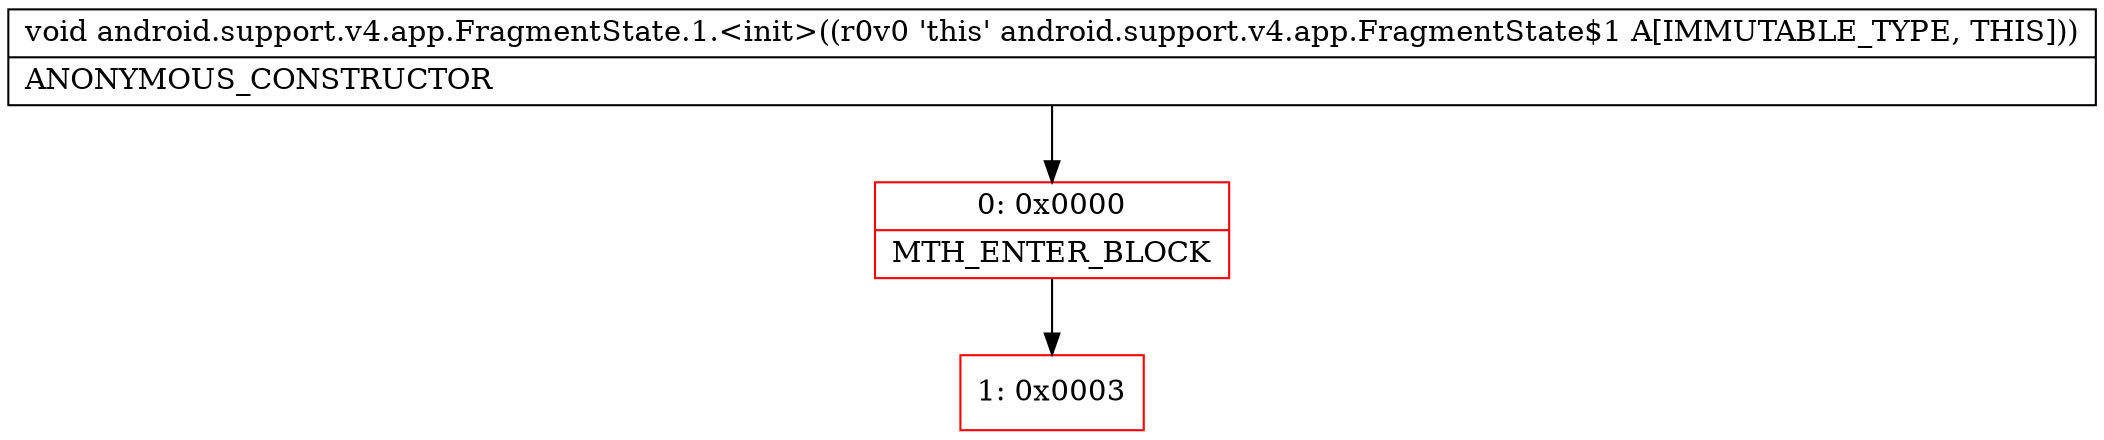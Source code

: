 digraph "CFG forandroid.support.v4.app.FragmentState.1.\<init\>()V" {
subgraph cluster_Region_202923542 {
label = "R(0)";
node [shape=record,color=blue];
}
Node_0 [shape=record,color=red,label="{0\:\ 0x0000|MTH_ENTER_BLOCK\l}"];
Node_1 [shape=record,color=red,label="{1\:\ 0x0003}"];
MethodNode[shape=record,label="{void android.support.v4.app.FragmentState.1.\<init\>((r0v0 'this' android.support.v4.app.FragmentState$1 A[IMMUTABLE_TYPE, THIS]))  | ANONYMOUS_CONSTRUCTOR\l}"];
MethodNode -> Node_0;
Node_0 -> Node_1;
}

